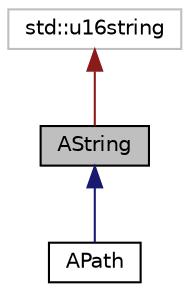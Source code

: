 digraph "AString"
{
 // LATEX_PDF_SIZE
  edge [fontname="Helvetica",fontsize="10",labelfontname="Helvetica",labelfontsize="10"];
  node [fontname="Helvetica",fontsize="10",shape=record];
  Node1 [label="AString",height=0.2,width=0.4,color="black", fillcolor="grey75", style="filled", fontcolor="black",tooltip="Represents a Unicode character string."];
  Node2 -> Node1 [dir="back",color="firebrick4",fontsize="10",style="solid",fontname="Helvetica"];
  Node2 [label="std::u16string",height=0.2,width=0.4,color="grey75", fillcolor="white", style="filled",tooltip=" "];
  Node1 -> Node3 [dir="back",color="midnightblue",fontsize="10",style="solid",fontname="Helvetica"];
  Node3 [label="APath",height=0.2,width=0.4,color="black", fillcolor="white", style="filled",URL="$classAPath.html",tooltip="An add-on to AString with functions for working with the path."];
}
